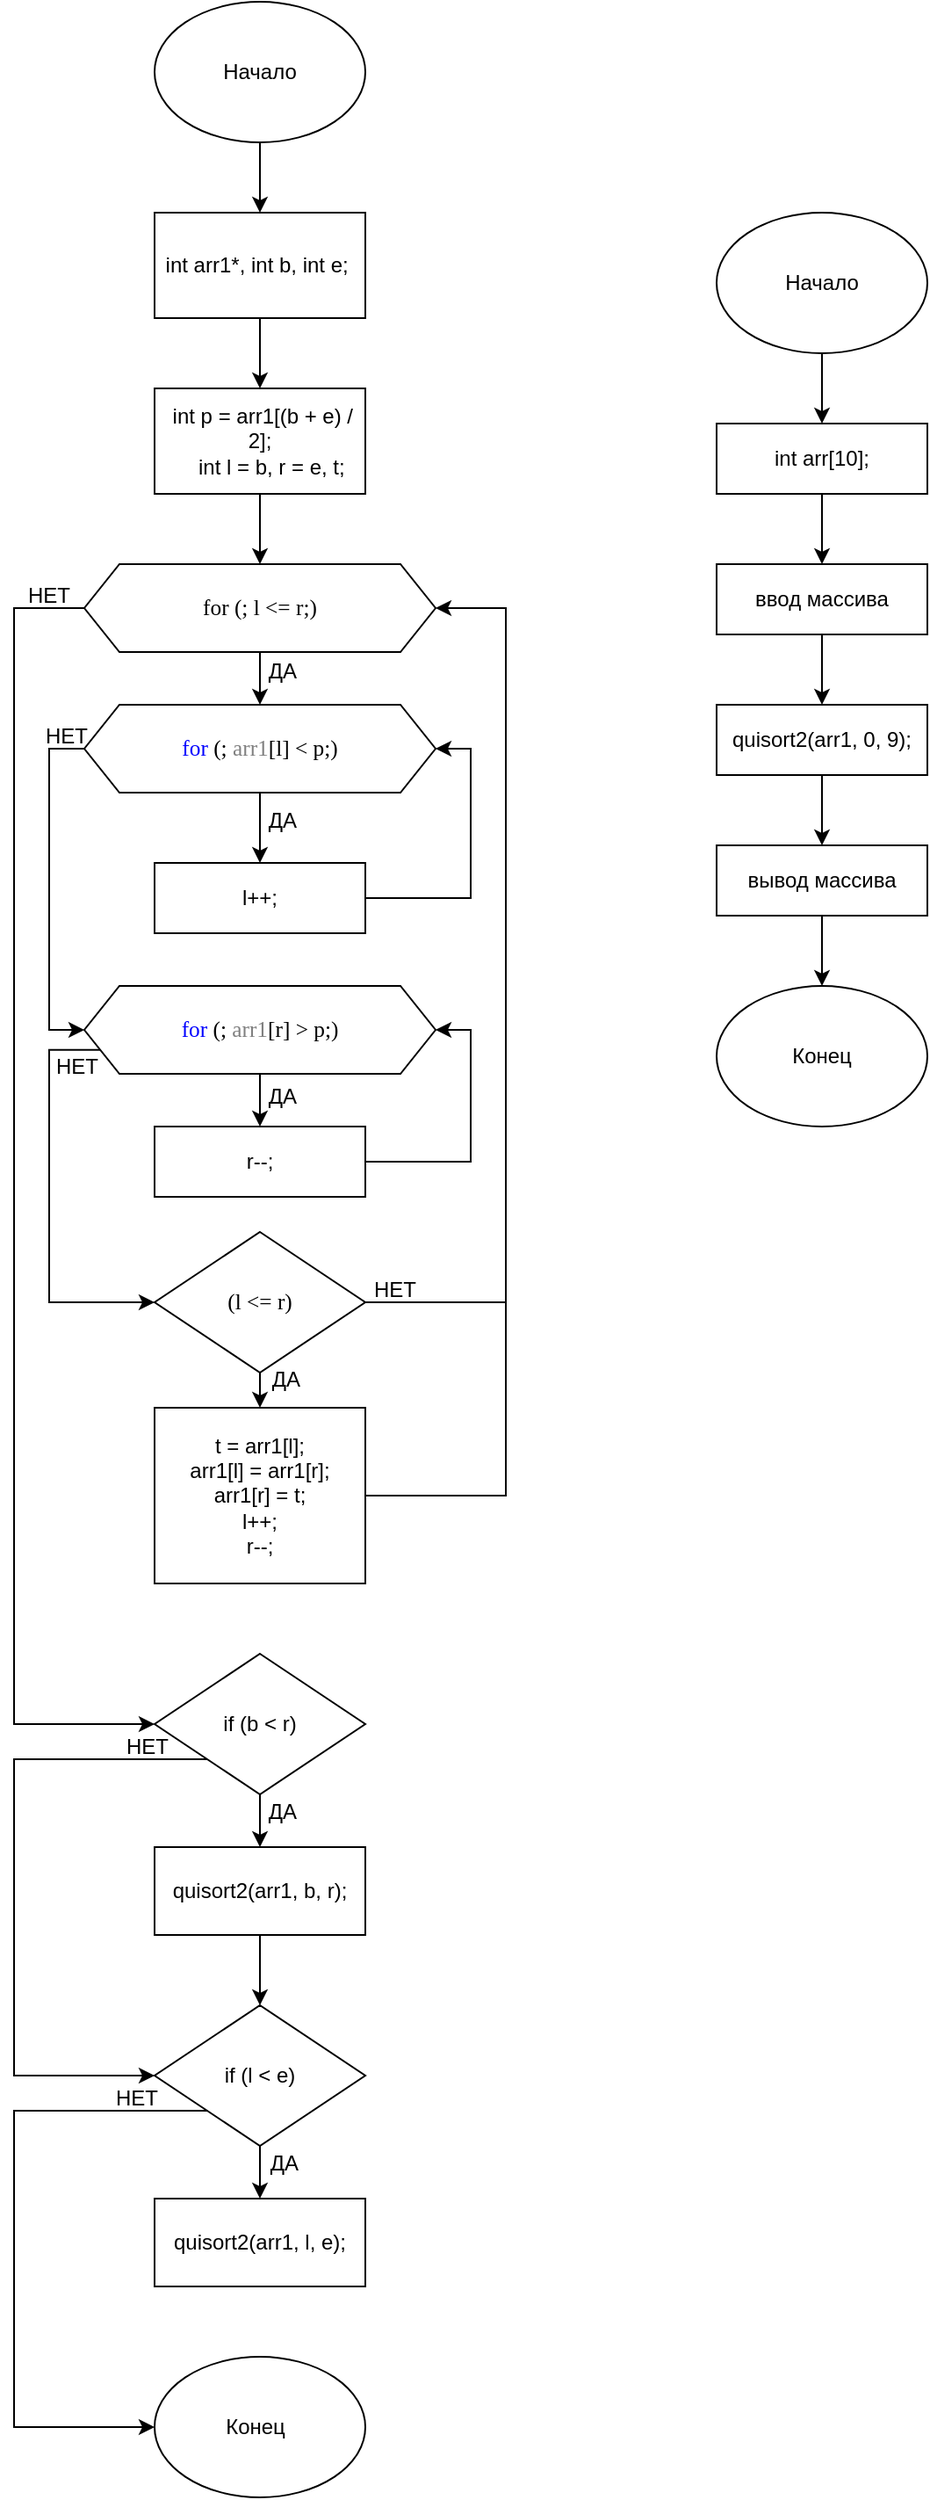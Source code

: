 <mxfile version="14.1.9" type="github">
  <diagram id="ULMB9vnDO_LU3mVfdlwj" name="Page-1">
    <mxGraphModel dx="782" dy="469" grid="1" gridSize="10" guides="1" tooltips="1" connect="1" arrows="1" fold="1" page="1" pageScale="1" pageWidth="827" pageHeight="1169" math="0" shadow="0">
      <root>
        <mxCell id="0" />
        <mxCell id="1" parent="0" />
        <mxCell id="TaF8O7Wm-DNf2mMRTzkj-33" style="edgeStyle=orthogonalEdgeStyle;rounded=0;orthogonalLoop=1;jettySize=auto;html=1;exitX=0.5;exitY=1;exitDx=0;exitDy=0;entryX=0.5;entryY=0;entryDx=0;entryDy=0;" edge="1" parent="1" source="TaF8O7Wm-DNf2mMRTzkj-1" target="TaF8O7Wm-DNf2mMRTzkj-16">
          <mxGeometry relative="1" as="geometry" />
        </mxCell>
        <mxCell id="TaF8O7Wm-DNf2mMRTzkj-1" value="" style="ellipse;whiteSpace=wrap;html=1;" vertex="1" parent="1">
          <mxGeometry x="280" y="40" width="120" height="80" as="geometry" />
        </mxCell>
        <mxCell id="TaF8O7Wm-DNf2mMRTzkj-2" value="" style="rounded=0;whiteSpace=wrap;html=1;" vertex="1" parent="1">
          <mxGeometry x="280" y="160" width="120" height="60" as="geometry" />
        </mxCell>
        <mxCell id="TaF8O7Wm-DNf2mMRTzkj-3" value="" style="rounded=0;whiteSpace=wrap;html=1;" vertex="1" parent="1">
          <mxGeometry x="280" y="260" width="120" height="60" as="geometry" />
        </mxCell>
        <mxCell id="TaF8O7Wm-DNf2mMRTzkj-36" style="edgeStyle=orthogonalEdgeStyle;rounded=0;orthogonalLoop=1;jettySize=auto;html=1;exitX=0;exitY=0.5;exitDx=0;exitDy=0;entryX=0;entryY=0.5;entryDx=0;entryDy=0;" edge="1" parent="1" source="TaF8O7Wm-DNf2mMRTzkj-4" target="TaF8O7Wm-DNf2mMRTzkj-10">
          <mxGeometry relative="1" as="geometry">
            <Array as="points">
              <mxPoint x="200" y="385" />
              <mxPoint x="200" y="1020" />
            </Array>
          </mxGeometry>
        </mxCell>
        <mxCell id="TaF8O7Wm-DNf2mMRTzkj-56" style="edgeStyle=orthogonalEdgeStyle;rounded=0;orthogonalLoop=1;jettySize=auto;html=1;exitX=0.5;exitY=1;exitDx=0;exitDy=0;entryX=0.5;entryY=0;entryDx=0;entryDy=0;" edge="1" parent="1" source="TaF8O7Wm-DNf2mMRTzkj-4" target="TaF8O7Wm-DNf2mMRTzkj-6">
          <mxGeometry relative="1" as="geometry" />
        </mxCell>
        <mxCell id="TaF8O7Wm-DNf2mMRTzkj-4" value="" style="shape=hexagon;perimeter=hexagonPerimeter2;whiteSpace=wrap;html=1;fixedSize=1;" vertex="1" parent="1">
          <mxGeometry x="240" y="360" width="200" height="50" as="geometry" />
        </mxCell>
        <mxCell id="TaF8O7Wm-DNf2mMRTzkj-37" style="edgeStyle=orthogonalEdgeStyle;rounded=0;orthogonalLoop=1;jettySize=auto;html=1;exitX=0.5;exitY=1;exitDx=0;exitDy=0;entryX=0.5;entryY=0;entryDx=0;entryDy=0;" edge="1" parent="1" source="TaF8O7Wm-DNf2mMRTzkj-6" target="TaF8O7Wm-DNf2mMRTzkj-7">
          <mxGeometry relative="1" as="geometry" />
        </mxCell>
        <mxCell id="TaF8O7Wm-DNf2mMRTzkj-41" style="edgeStyle=orthogonalEdgeStyle;rounded=0;orthogonalLoop=1;jettySize=auto;html=1;exitX=0;exitY=0.5;exitDx=0;exitDy=0;entryX=0;entryY=0.5;entryDx=0;entryDy=0;" edge="1" parent="1" source="TaF8O7Wm-DNf2mMRTzkj-6" target="TaF8O7Wm-DNf2mMRTzkj-21">
          <mxGeometry relative="1" as="geometry" />
        </mxCell>
        <mxCell id="TaF8O7Wm-DNf2mMRTzkj-6" value="" style="shape=hexagon;perimeter=hexagonPerimeter2;whiteSpace=wrap;html=1;fixedSize=1;" vertex="1" parent="1">
          <mxGeometry x="240" y="440" width="200" height="50" as="geometry" />
        </mxCell>
        <mxCell id="TaF8O7Wm-DNf2mMRTzkj-7" value="" style="rounded=0;whiteSpace=wrap;html=1;" vertex="1" parent="1">
          <mxGeometry x="280" y="530" width="120" height="40" as="geometry" />
        </mxCell>
        <mxCell id="TaF8O7Wm-DNf2mMRTzkj-45" style="edgeStyle=orthogonalEdgeStyle;rounded=0;orthogonalLoop=1;jettySize=auto;html=1;exitX=0.5;exitY=1;exitDx=0;exitDy=0;entryX=0.5;entryY=0;entryDx=0;entryDy=0;" edge="1" parent="1" source="TaF8O7Wm-DNf2mMRTzkj-8" target="TaF8O7Wm-DNf2mMRTzkj-27">
          <mxGeometry relative="1" as="geometry" />
        </mxCell>
        <mxCell id="TaF8O7Wm-DNf2mMRTzkj-8" value="" style="rhombus;whiteSpace=wrap;html=1;" vertex="1" parent="1">
          <mxGeometry x="280" y="740" width="120" height="80" as="geometry" />
        </mxCell>
        <mxCell id="TaF8O7Wm-DNf2mMRTzkj-9" value="" style="rounded=0;whiteSpace=wrap;html=1;" vertex="1" parent="1">
          <mxGeometry x="280" y="840" width="120" height="100" as="geometry" />
        </mxCell>
        <mxCell id="TaF8O7Wm-DNf2mMRTzkj-48" style="edgeStyle=orthogonalEdgeStyle;rounded=0;orthogonalLoop=1;jettySize=auto;html=1;exitX=0.5;exitY=1;exitDx=0;exitDy=0;entryX=0.5;entryY=0;entryDx=0;entryDy=0;" edge="1" parent="1" source="TaF8O7Wm-DNf2mMRTzkj-10" target="TaF8O7Wm-DNf2mMRTzkj-11">
          <mxGeometry relative="1" as="geometry" />
        </mxCell>
        <mxCell id="TaF8O7Wm-DNf2mMRTzkj-49" style="edgeStyle=orthogonalEdgeStyle;rounded=0;orthogonalLoop=1;jettySize=auto;html=1;exitX=0;exitY=1;exitDx=0;exitDy=0;entryX=0;entryY=0.5;entryDx=0;entryDy=0;" edge="1" parent="1" source="TaF8O7Wm-DNf2mMRTzkj-10" target="TaF8O7Wm-DNf2mMRTzkj-12">
          <mxGeometry relative="1" as="geometry">
            <Array as="points">
              <mxPoint x="200" y="1040" />
              <mxPoint x="200" y="1220" />
            </Array>
          </mxGeometry>
        </mxCell>
        <mxCell id="TaF8O7Wm-DNf2mMRTzkj-10" value="" style="rhombus;whiteSpace=wrap;html=1;" vertex="1" parent="1">
          <mxGeometry x="280" y="980" width="120" height="80" as="geometry" />
        </mxCell>
        <mxCell id="TaF8O7Wm-DNf2mMRTzkj-50" style="edgeStyle=orthogonalEdgeStyle;rounded=0;orthogonalLoop=1;jettySize=auto;html=1;exitX=0.5;exitY=1;exitDx=0;exitDy=0;entryX=0.5;entryY=0;entryDx=0;entryDy=0;" edge="1" parent="1" source="TaF8O7Wm-DNf2mMRTzkj-11" target="TaF8O7Wm-DNf2mMRTzkj-12">
          <mxGeometry relative="1" as="geometry" />
        </mxCell>
        <mxCell id="TaF8O7Wm-DNf2mMRTzkj-11" value="" style="rounded=0;whiteSpace=wrap;html=1;" vertex="1" parent="1">
          <mxGeometry x="280" y="1090" width="120" height="50" as="geometry" />
        </mxCell>
        <mxCell id="TaF8O7Wm-DNf2mMRTzkj-54" style="edgeStyle=orthogonalEdgeStyle;rounded=0;orthogonalLoop=1;jettySize=auto;html=1;exitX=0.5;exitY=1;exitDx=0;exitDy=0;entryX=0.5;entryY=0;entryDx=0;entryDy=0;" edge="1" parent="1" source="TaF8O7Wm-DNf2mMRTzkj-12" target="TaF8O7Wm-DNf2mMRTzkj-13">
          <mxGeometry relative="1" as="geometry" />
        </mxCell>
        <mxCell id="TaF8O7Wm-DNf2mMRTzkj-55" style="edgeStyle=orthogonalEdgeStyle;rounded=0;orthogonalLoop=1;jettySize=auto;html=1;exitX=0;exitY=1;exitDx=0;exitDy=0;entryX=0;entryY=0.5;entryDx=0;entryDy=0;" edge="1" parent="1" source="TaF8O7Wm-DNf2mMRTzkj-12" target="TaF8O7Wm-DNf2mMRTzkj-14">
          <mxGeometry relative="1" as="geometry">
            <Array as="points">
              <mxPoint x="200" y="1240" />
              <mxPoint x="200" y="1420" />
            </Array>
          </mxGeometry>
        </mxCell>
        <mxCell id="TaF8O7Wm-DNf2mMRTzkj-12" value="" style="rhombus;whiteSpace=wrap;html=1;" vertex="1" parent="1">
          <mxGeometry x="280" y="1180" width="120" height="80" as="geometry" />
        </mxCell>
        <mxCell id="TaF8O7Wm-DNf2mMRTzkj-13" value="" style="rounded=0;whiteSpace=wrap;html=1;" vertex="1" parent="1">
          <mxGeometry x="280" y="1290" width="120" height="50" as="geometry" />
        </mxCell>
        <mxCell id="TaF8O7Wm-DNf2mMRTzkj-14" value="" style="ellipse;whiteSpace=wrap;html=1;" vertex="1" parent="1">
          <mxGeometry x="280" y="1380" width="120" height="80" as="geometry" />
        </mxCell>
        <mxCell id="TaF8O7Wm-DNf2mMRTzkj-15" value="Начало" style="text;html=1;strokeColor=none;fillColor=none;align=center;verticalAlign=middle;whiteSpace=wrap;rounded=0;" vertex="1" parent="1">
          <mxGeometry x="285" y="70" width="110" height="20" as="geometry" />
        </mxCell>
        <mxCell id="TaF8O7Wm-DNf2mMRTzkj-34" style="edgeStyle=orthogonalEdgeStyle;rounded=0;orthogonalLoop=1;jettySize=auto;html=1;exitX=0.5;exitY=1;exitDx=0;exitDy=0;entryX=0.5;entryY=0;entryDx=0;entryDy=0;" edge="1" parent="1" source="TaF8O7Wm-DNf2mMRTzkj-16" target="TaF8O7Wm-DNf2mMRTzkj-17">
          <mxGeometry relative="1" as="geometry" />
        </mxCell>
        <mxCell id="TaF8O7Wm-DNf2mMRTzkj-16" value="int arr1*, int b, int e;&amp;nbsp;" style="text;html=1;strokeColor=none;fillColor=none;align=center;verticalAlign=middle;whiteSpace=wrap;rounded=0;" vertex="1" parent="1">
          <mxGeometry x="280" y="160" width="120" height="60" as="geometry" />
        </mxCell>
        <mxCell id="TaF8O7Wm-DNf2mMRTzkj-35" style="edgeStyle=orthogonalEdgeStyle;rounded=0;orthogonalLoop=1;jettySize=auto;html=1;exitX=0.5;exitY=1;exitDx=0;exitDy=0;entryX=0.5;entryY=0;entryDx=0;entryDy=0;" edge="1" parent="1" source="TaF8O7Wm-DNf2mMRTzkj-17" target="TaF8O7Wm-DNf2mMRTzkj-4">
          <mxGeometry relative="1" as="geometry" />
        </mxCell>
        <mxCell id="TaF8O7Wm-DNf2mMRTzkj-17" value="&lt;div&gt;&amp;nbsp;int p = arr1[(b + e) / 2];&lt;/div&gt;&lt;div&gt;&amp;nbsp; &amp;nbsp; int l = b, r = e, t;&lt;/div&gt;" style="text;html=1;strokeColor=none;fillColor=none;align=center;verticalAlign=middle;whiteSpace=wrap;rounded=0;" vertex="1" parent="1">
          <mxGeometry x="280" y="260" width="120" height="60" as="geometry" />
        </mxCell>
        <mxCell id="TaF8O7Wm-DNf2mMRTzkj-18" value="&lt;span lang=&quot;EN-US&quot; style=&quot;font-size: 9.5pt ; font-family: &amp;#34;consolas&amp;#34;&quot;&gt;for (; l &amp;lt;= r;)&lt;/span&gt;" style="text;html=1;strokeColor=none;fillColor=none;align=center;verticalAlign=middle;whiteSpace=wrap;rounded=0;" vertex="1" parent="1">
          <mxGeometry x="250" y="375" width="180" height="20" as="geometry" />
        </mxCell>
        <mxCell id="TaF8O7Wm-DNf2mMRTzkj-19" value="&lt;span lang=&quot;EN-US&quot; style=&quot;font-size: 9.5pt ; font-family: &amp;#34;consolas&amp;#34; ; color: blue&quot;&gt;for&lt;/span&gt;&lt;span lang=&quot;EN-US&quot; style=&quot;font-size: 9.5pt ; font-family: &amp;#34;consolas&amp;#34;&quot;&gt; (; &lt;/span&gt;&lt;span lang=&quot;EN-US&quot; style=&quot;font-size: 9.5pt ; font-family: &amp;#34;consolas&amp;#34; ; color: gray&quot;&gt;arr1&lt;/span&gt;&lt;span lang=&quot;EN-US&quot; style=&quot;font-size: 9.5pt ; font-family: &amp;#34;consolas&amp;#34;&quot;&gt;[l] &amp;lt; p;)&lt;/span&gt;" style="text;html=1;strokeColor=none;fillColor=none;align=center;verticalAlign=middle;whiteSpace=wrap;rounded=0;" vertex="1" parent="1">
          <mxGeometry x="260" y="455" width="160" height="20" as="geometry" />
        </mxCell>
        <mxCell id="TaF8O7Wm-DNf2mMRTzkj-40" style="edgeStyle=orthogonalEdgeStyle;rounded=0;orthogonalLoop=1;jettySize=auto;html=1;exitX=1;exitY=0.5;exitDx=0;exitDy=0;entryX=1;entryY=0.5;entryDx=0;entryDy=0;" edge="1" parent="1" source="TaF8O7Wm-DNf2mMRTzkj-20" target="TaF8O7Wm-DNf2mMRTzkj-6">
          <mxGeometry relative="1" as="geometry">
            <Array as="points">
              <mxPoint x="460" y="550" />
              <mxPoint x="460" y="465" />
            </Array>
          </mxGeometry>
        </mxCell>
        <mxCell id="TaF8O7Wm-DNf2mMRTzkj-20" value="l++;" style="text;html=1;strokeColor=none;fillColor=none;align=center;verticalAlign=middle;whiteSpace=wrap;rounded=0;" vertex="1" parent="1">
          <mxGeometry x="280" y="540" width="120" height="20" as="geometry" />
        </mxCell>
        <mxCell id="TaF8O7Wm-DNf2mMRTzkj-39" style="edgeStyle=orthogonalEdgeStyle;rounded=0;orthogonalLoop=1;jettySize=auto;html=1;exitX=0.5;exitY=1;exitDx=0;exitDy=0;entryX=0.5;entryY=0;entryDx=0;entryDy=0;" edge="1" parent="1" source="TaF8O7Wm-DNf2mMRTzkj-21" target="TaF8O7Wm-DNf2mMRTzkj-22">
          <mxGeometry relative="1" as="geometry" />
        </mxCell>
        <mxCell id="TaF8O7Wm-DNf2mMRTzkj-44" style="edgeStyle=orthogonalEdgeStyle;rounded=0;orthogonalLoop=1;jettySize=auto;html=1;exitX=0;exitY=0.75;exitDx=0;exitDy=0;entryX=0;entryY=0.5;entryDx=0;entryDy=0;" edge="1" parent="1" source="TaF8O7Wm-DNf2mMRTzkj-21" target="TaF8O7Wm-DNf2mMRTzkj-8">
          <mxGeometry relative="1" as="geometry">
            <Array as="points">
              <mxPoint x="220" y="636" />
              <mxPoint x="220" y="780" />
            </Array>
          </mxGeometry>
        </mxCell>
        <mxCell id="TaF8O7Wm-DNf2mMRTzkj-21" value="" style="shape=hexagon;perimeter=hexagonPerimeter2;whiteSpace=wrap;html=1;fixedSize=1;" vertex="1" parent="1">
          <mxGeometry x="240" y="600" width="200" height="50" as="geometry" />
        </mxCell>
        <mxCell id="TaF8O7Wm-DNf2mMRTzkj-22" value="" style="rounded=0;whiteSpace=wrap;html=1;" vertex="1" parent="1">
          <mxGeometry x="280" y="680" width="120" height="40" as="geometry" />
        </mxCell>
        <mxCell id="TaF8O7Wm-DNf2mMRTzkj-23" value="&lt;span lang=&quot;EN-US&quot; style=&quot;font-size: 9.5pt ; font-family: &amp;#34;consolas&amp;#34; ; color: blue&quot;&gt;for&lt;/span&gt;&lt;span lang=&quot;EN-US&quot; style=&quot;font-size: 9.5pt ; font-family: &amp;#34;consolas&amp;#34;&quot;&gt; (; &lt;/span&gt;&lt;span lang=&quot;EN-US&quot; style=&quot;font-size: 9.5pt ; font-family: &amp;#34;consolas&amp;#34; ; color: gray&quot;&gt;arr1&lt;/span&gt;&lt;span lang=&quot;EN-US&quot; style=&quot;font-size: 9.5pt ; font-family: &amp;#34;consolas&amp;#34;&quot;&gt;[r] &amp;gt; p;)&lt;/span&gt;" style="text;html=1;strokeColor=none;fillColor=none;align=center;verticalAlign=middle;whiteSpace=wrap;rounded=0;" vertex="1" parent="1">
          <mxGeometry x="250" y="615" width="180" height="20" as="geometry" />
        </mxCell>
        <mxCell id="TaF8O7Wm-DNf2mMRTzkj-42" style="edgeStyle=orthogonalEdgeStyle;rounded=0;orthogonalLoop=1;jettySize=auto;html=1;exitX=1;exitY=0.5;exitDx=0;exitDy=0;entryX=1;entryY=0.5;entryDx=0;entryDy=0;" edge="1" parent="1" source="TaF8O7Wm-DNf2mMRTzkj-24" target="TaF8O7Wm-DNf2mMRTzkj-21">
          <mxGeometry relative="1" as="geometry">
            <Array as="points">
              <mxPoint x="460" y="700" />
              <mxPoint x="460" y="625" />
            </Array>
          </mxGeometry>
        </mxCell>
        <mxCell id="TaF8O7Wm-DNf2mMRTzkj-24" value="r--;" style="text;html=1;strokeColor=none;fillColor=none;align=center;verticalAlign=middle;whiteSpace=wrap;rounded=0;" vertex="1" parent="1">
          <mxGeometry x="280" y="690" width="120" height="20" as="geometry" />
        </mxCell>
        <mxCell id="TaF8O7Wm-DNf2mMRTzkj-25" value="&lt;span lang=&quot;EN-US&quot; style=&quot;font-size: 9.5pt ; font-family: &amp;#34;consolas&amp;#34;&quot;&gt;(l &amp;lt;= r)&lt;/span&gt;" style="text;html=1;strokeColor=none;fillColor=none;align=center;verticalAlign=middle;whiteSpace=wrap;rounded=0;" vertex="1" parent="1">
          <mxGeometry x="300" y="770" width="80" height="20" as="geometry" />
        </mxCell>
        <mxCell id="TaF8O7Wm-DNf2mMRTzkj-51" style="edgeStyle=orthogonalEdgeStyle;rounded=0;orthogonalLoop=1;jettySize=auto;html=1;exitX=1;exitY=0.5;exitDx=0;exitDy=0;entryX=1;entryY=0.5;entryDx=0;entryDy=0;" edge="1" parent="1" source="TaF8O7Wm-DNf2mMRTzkj-27" target="TaF8O7Wm-DNf2mMRTzkj-4">
          <mxGeometry relative="1" as="geometry">
            <Array as="points">
              <mxPoint x="480" y="890" />
              <mxPoint x="480" y="385" />
            </Array>
          </mxGeometry>
        </mxCell>
        <mxCell id="TaF8O7Wm-DNf2mMRTzkj-27" value="t = arr1[l];&lt;br&gt;arr1[l] = arr1[r];&lt;br&gt;arr1[r] = t;&lt;br&gt;l++;&lt;br&gt;r--;" style="text;html=1;strokeColor=none;fillColor=none;align=center;verticalAlign=middle;whiteSpace=wrap;rounded=0;" vertex="1" parent="1">
          <mxGeometry x="280" y="840" width="120" height="100" as="geometry" />
        </mxCell>
        <mxCell id="TaF8O7Wm-DNf2mMRTzkj-28" value="if (b &amp;lt; r)" style="text;html=1;strokeColor=none;fillColor=none;align=center;verticalAlign=middle;whiteSpace=wrap;rounded=0;" vertex="1" parent="1">
          <mxGeometry x="300" y="1010" width="80" height="20" as="geometry" />
        </mxCell>
        <mxCell id="TaF8O7Wm-DNf2mMRTzkj-29" value="if (l &amp;lt; e)" style="text;html=1;strokeColor=none;fillColor=none;align=center;verticalAlign=middle;whiteSpace=wrap;rounded=0;" vertex="1" parent="1">
          <mxGeometry x="300" y="1210" width="80" height="20" as="geometry" />
        </mxCell>
        <mxCell id="TaF8O7Wm-DNf2mMRTzkj-30" value="quisort2(arr1, b, r);" style="text;html=1;strokeColor=none;fillColor=none;align=center;verticalAlign=middle;whiteSpace=wrap;rounded=0;" vertex="1" parent="1">
          <mxGeometry x="280" y="1105" width="120" height="20" as="geometry" />
        </mxCell>
        <mxCell id="TaF8O7Wm-DNf2mMRTzkj-31" value="quisort2(arr1, l, e);" style="text;html=1;strokeColor=none;fillColor=none;align=center;verticalAlign=middle;whiteSpace=wrap;rounded=0;" vertex="1" parent="1">
          <mxGeometry x="280" y="1305" width="120" height="20" as="geometry" />
        </mxCell>
        <mxCell id="TaF8O7Wm-DNf2mMRTzkj-32" value="Конец" style="text;html=1;strokeColor=none;fillColor=none;align=center;verticalAlign=middle;whiteSpace=wrap;rounded=0;" vertex="1" parent="1">
          <mxGeometry x="285" y="1410" width="105" height="20" as="geometry" />
        </mxCell>
        <mxCell id="TaF8O7Wm-DNf2mMRTzkj-53" value="" style="endArrow=none;html=1;" edge="1" parent="1">
          <mxGeometry width="50" height="50" relative="1" as="geometry">
            <mxPoint x="400" y="780" as="sourcePoint" />
            <mxPoint x="480" y="780" as="targetPoint" />
          </mxGeometry>
        </mxCell>
        <mxCell id="TaF8O7Wm-DNf2mMRTzkj-57" value="НЕТ" style="text;html=1;strokeColor=none;fillColor=none;align=center;verticalAlign=middle;whiteSpace=wrap;rounded=0;" vertex="1" parent="1">
          <mxGeometry x="200" y="368" width="40" height="20" as="geometry" />
        </mxCell>
        <mxCell id="TaF8O7Wm-DNf2mMRTzkj-58" value="ДА" style="text;html=1;strokeColor=none;fillColor=none;align=center;verticalAlign=middle;whiteSpace=wrap;rounded=0;" vertex="1" parent="1">
          <mxGeometry x="333" y="411" width="40" height="20" as="geometry" />
        </mxCell>
        <mxCell id="TaF8O7Wm-DNf2mMRTzkj-59" value="НЕТ" style="text;html=1;strokeColor=none;fillColor=none;align=center;verticalAlign=middle;whiteSpace=wrap;rounded=0;" vertex="1" parent="1">
          <mxGeometry x="210" y="448" width="40" height="20" as="geometry" />
        </mxCell>
        <mxCell id="TaF8O7Wm-DNf2mMRTzkj-60" value="ДА" style="text;html=1;strokeColor=none;fillColor=none;align=center;verticalAlign=middle;whiteSpace=wrap;rounded=0;" vertex="1" parent="1">
          <mxGeometry x="333" y="496" width="40" height="20" as="geometry" />
        </mxCell>
        <mxCell id="TaF8O7Wm-DNf2mMRTzkj-61" value="НЕТ" style="text;html=1;strokeColor=none;fillColor=none;align=center;verticalAlign=middle;whiteSpace=wrap;rounded=0;" vertex="1" parent="1">
          <mxGeometry x="216" y="636" width="40" height="20" as="geometry" />
        </mxCell>
        <mxCell id="TaF8O7Wm-DNf2mMRTzkj-62" value="ДА" style="text;html=1;strokeColor=none;fillColor=none;align=center;verticalAlign=middle;whiteSpace=wrap;rounded=0;" vertex="1" parent="1">
          <mxGeometry x="333" y="653" width="40" height="20" as="geometry" />
        </mxCell>
        <mxCell id="TaF8O7Wm-DNf2mMRTzkj-63" value="НЕТ" style="text;html=1;strokeColor=none;fillColor=none;align=center;verticalAlign=middle;whiteSpace=wrap;rounded=0;" vertex="1" parent="1">
          <mxGeometry x="397" y="763" width="40" height="20" as="geometry" />
        </mxCell>
        <mxCell id="TaF8O7Wm-DNf2mMRTzkj-64" value="ДА" style="text;html=1;strokeColor=none;fillColor=none;align=center;verticalAlign=middle;whiteSpace=wrap;rounded=0;" vertex="1" parent="1">
          <mxGeometry x="335" y="814" width="40" height="20" as="geometry" />
        </mxCell>
        <mxCell id="TaF8O7Wm-DNf2mMRTzkj-65" value="НЕТ" style="text;html=1;strokeColor=none;fillColor=none;align=center;verticalAlign=middle;whiteSpace=wrap;rounded=0;" vertex="1" parent="1">
          <mxGeometry x="256" y="1023" width="40" height="20" as="geometry" />
        </mxCell>
        <mxCell id="TaF8O7Wm-DNf2mMRTzkj-66" value="ДА" style="text;html=1;strokeColor=none;fillColor=none;align=center;verticalAlign=middle;whiteSpace=wrap;rounded=0;" vertex="1" parent="1">
          <mxGeometry x="333" y="1060" width="40" height="20" as="geometry" />
        </mxCell>
        <mxCell id="TaF8O7Wm-DNf2mMRTzkj-67" value="НЕТ" style="text;html=1;strokeColor=none;fillColor=none;align=center;verticalAlign=middle;whiteSpace=wrap;rounded=0;" vertex="1" parent="1">
          <mxGeometry x="250" y="1223" width="40" height="20" as="geometry" />
        </mxCell>
        <mxCell id="TaF8O7Wm-DNf2mMRTzkj-68" value="ДА" style="text;html=1;strokeColor=none;fillColor=none;align=center;verticalAlign=middle;whiteSpace=wrap;rounded=0;" vertex="1" parent="1">
          <mxGeometry x="334" y="1260" width="40" height="20" as="geometry" />
        </mxCell>
        <mxCell id="TaF8O7Wm-DNf2mMRTzkj-75" style="edgeStyle=orthogonalEdgeStyle;rounded=0;orthogonalLoop=1;jettySize=auto;html=1;exitX=0.5;exitY=1;exitDx=0;exitDy=0;entryX=0.5;entryY=0;entryDx=0;entryDy=0;" edge="1" parent="1" source="TaF8O7Wm-DNf2mMRTzkj-69" target="TaF8O7Wm-DNf2mMRTzkj-70">
          <mxGeometry relative="1" as="geometry" />
        </mxCell>
        <mxCell id="TaF8O7Wm-DNf2mMRTzkj-69" value="" style="ellipse;whiteSpace=wrap;html=1;" vertex="1" parent="1">
          <mxGeometry x="600" y="160" width="120" height="80" as="geometry" />
        </mxCell>
        <mxCell id="TaF8O7Wm-DNf2mMRTzkj-76" style="edgeStyle=orthogonalEdgeStyle;rounded=0;orthogonalLoop=1;jettySize=auto;html=1;exitX=0.5;exitY=1;exitDx=0;exitDy=0;entryX=0.5;entryY=0;entryDx=0;entryDy=0;" edge="1" parent="1" source="TaF8O7Wm-DNf2mMRTzkj-70" target="TaF8O7Wm-DNf2mMRTzkj-71">
          <mxGeometry relative="1" as="geometry" />
        </mxCell>
        <mxCell id="TaF8O7Wm-DNf2mMRTzkj-70" value="" style="rounded=0;whiteSpace=wrap;html=1;" vertex="1" parent="1">
          <mxGeometry x="600" y="280" width="120" height="40" as="geometry" />
        </mxCell>
        <mxCell id="TaF8O7Wm-DNf2mMRTzkj-77" style="edgeStyle=orthogonalEdgeStyle;rounded=0;orthogonalLoop=1;jettySize=auto;html=1;exitX=0.5;exitY=1;exitDx=0;exitDy=0;entryX=0.5;entryY=0;entryDx=0;entryDy=0;" edge="1" parent="1" source="TaF8O7Wm-DNf2mMRTzkj-71" target="TaF8O7Wm-DNf2mMRTzkj-72">
          <mxGeometry relative="1" as="geometry" />
        </mxCell>
        <mxCell id="TaF8O7Wm-DNf2mMRTzkj-71" value="" style="rounded=0;whiteSpace=wrap;html=1;" vertex="1" parent="1">
          <mxGeometry x="600" y="360" width="120" height="40" as="geometry" />
        </mxCell>
        <mxCell id="TaF8O7Wm-DNf2mMRTzkj-78" style="edgeStyle=orthogonalEdgeStyle;rounded=0;orthogonalLoop=1;jettySize=auto;html=1;exitX=0.5;exitY=1;exitDx=0;exitDy=0;entryX=0.5;entryY=0;entryDx=0;entryDy=0;" edge="1" parent="1" source="TaF8O7Wm-DNf2mMRTzkj-72" target="TaF8O7Wm-DNf2mMRTzkj-73">
          <mxGeometry relative="1" as="geometry" />
        </mxCell>
        <mxCell id="TaF8O7Wm-DNf2mMRTzkj-72" value="" style="rounded=0;whiteSpace=wrap;html=1;" vertex="1" parent="1">
          <mxGeometry x="600" y="440" width="120" height="40" as="geometry" />
        </mxCell>
        <mxCell id="TaF8O7Wm-DNf2mMRTzkj-79" style="edgeStyle=orthogonalEdgeStyle;rounded=0;orthogonalLoop=1;jettySize=auto;html=1;exitX=0.5;exitY=1;exitDx=0;exitDy=0;entryX=0.5;entryY=0;entryDx=0;entryDy=0;" edge="1" parent="1" source="TaF8O7Wm-DNf2mMRTzkj-73" target="TaF8O7Wm-DNf2mMRTzkj-74">
          <mxGeometry relative="1" as="geometry" />
        </mxCell>
        <mxCell id="TaF8O7Wm-DNf2mMRTzkj-73" value="" style="rounded=0;whiteSpace=wrap;html=1;" vertex="1" parent="1">
          <mxGeometry x="600" y="520" width="120" height="40" as="geometry" />
        </mxCell>
        <mxCell id="TaF8O7Wm-DNf2mMRTzkj-74" value="" style="ellipse;whiteSpace=wrap;html=1;" vertex="1" parent="1">
          <mxGeometry x="600" y="600" width="120" height="80" as="geometry" />
        </mxCell>
        <mxCell id="TaF8O7Wm-DNf2mMRTzkj-80" value="Начало" style="text;html=1;strokeColor=none;fillColor=none;align=center;verticalAlign=middle;whiteSpace=wrap;rounded=0;" vertex="1" parent="1">
          <mxGeometry x="610" y="190" width="100" height="20" as="geometry" />
        </mxCell>
        <mxCell id="TaF8O7Wm-DNf2mMRTzkj-81" value="int arr[10];" style="text;html=1;strokeColor=none;fillColor=none;align=center;verticalAlign=middle;whiteSpace=wrap;rounded=0;" vertex="1" parent="1">
          <mxGeometry x="600" y="290" width="120" height="20" as="geometry" />
        </mxCell>
        <mxCell id="TaF8O7Wm-DNf2mMRTzkj-82" value="ввод массива" style="text;html=1;strokeColor=none;fillColor=none;align=center;verticalAlign=middle;whiteSpace=wrap;rounded=0;" vertex="1" parent="1">
          <mxGeometry x="600" y="370" width="120" height="20" as="geometry" />
        </mxCell>
        <mxCell id="TaF8O7Wm-DNf2mMRTzkj-83" value="вывод массива" style="text;html=1;strokeColor=none;fillColor=none;align=center;verticalAlign=middle;whiteSpace=wrap;rounded=0;" vertex="1" parent="1">
          <mxGeometry x="600" y="530" width="120" height="20" as="geometry" />
        </mxCell>
        <mxCell id="TaF8O7Wm-DNf2mMRTzkj-84" value="quisort2(arr1, 0, 9);" style="text;html=1;strokeColor=none;fillColor=none;align=center;verticalAlign=middle;whiteSpace=wrap;rounded=0;" vertex="1" parent="1">
          <mxGeometry x="600" y="450" width="120" height="20" as="geometry" />
        </mxCell>
        <mxCell id="TaF8O7Wm-DNf2mMRTzkj-85" value="Конец" style="text;html=1;strokeColor=none;fillColor=none;align=center;verticalAlign=middle;whiteSpace=wrap;rounded=0;" vertex="1" parent="1">
          <mxGeometry x="610" y="630" width="100" height="20" as="geometry" />
        </mxCell>
      </root>
    </mxGraphModel>
  </diagram>
</mxfile>
